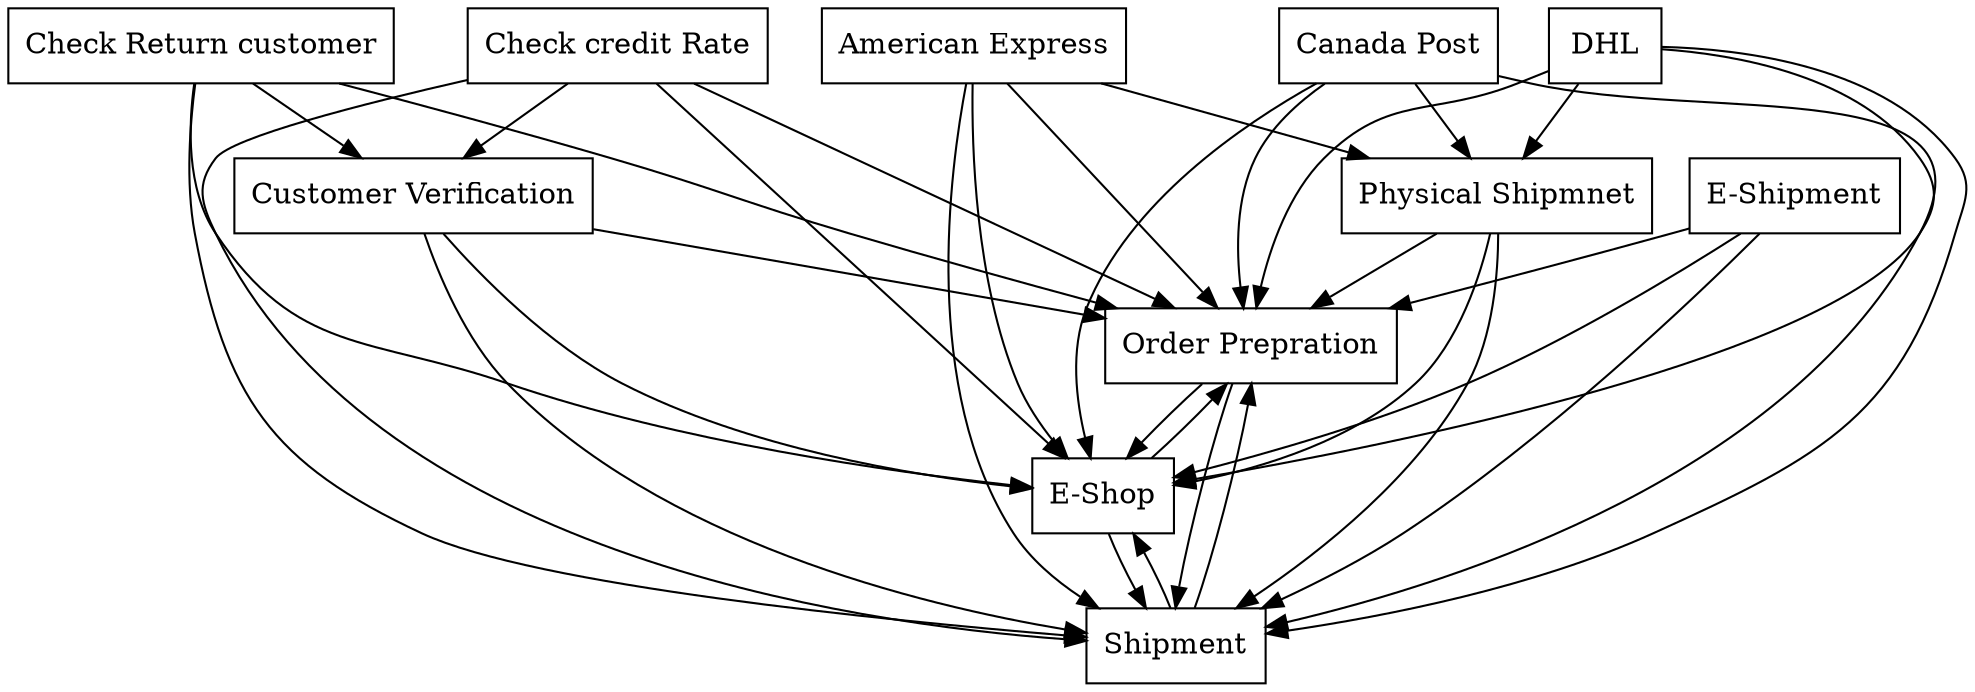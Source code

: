 digraph{
graph [rankdir=TB];
node [shape=box];
edge [arrowhead=normal];
0[label="Check Return customer",]
1[label="Check credit Rate",]
2[label="Physical Shipmnet",]
3[label="American Express",]
4[label="Order Prepration",]
5[label="Customer Verification",]
6[label="E-Shipment",]
7[label="Canada Post",]
8[label="E-Shop",]
9[label="DHL",]
10[label="Shipment",]
0->4[label="",]
0->5[label="",]
0->8[label="",]
0->10[label="",]
1->4[label="",]
1->5[label="",]
1->8[label="",]
1->10[label="",]
2->4[label="",]
2->8[label="",]
2->10[label="",]
3->2[label="",]
3->4[label="",]
3->8[label="",]
3->10[label="",]
4->8[label="",]
4->10[label="",]
5->4[label="",]
5->8[label="",]
5->10[label="",]
6->4[label="",]
6->8[label="",]
6->10[label="",]
7->2[label="",]
7->4[label="",]
7->8[label="",]
7->10[label="",]
8->4[label="",]
8->10[label="",]
9->2[label="",]
9->4[label="",]
9->8[label="",]
9->10[label="",]
10->4[label="",]
10->8[label="",]
}
